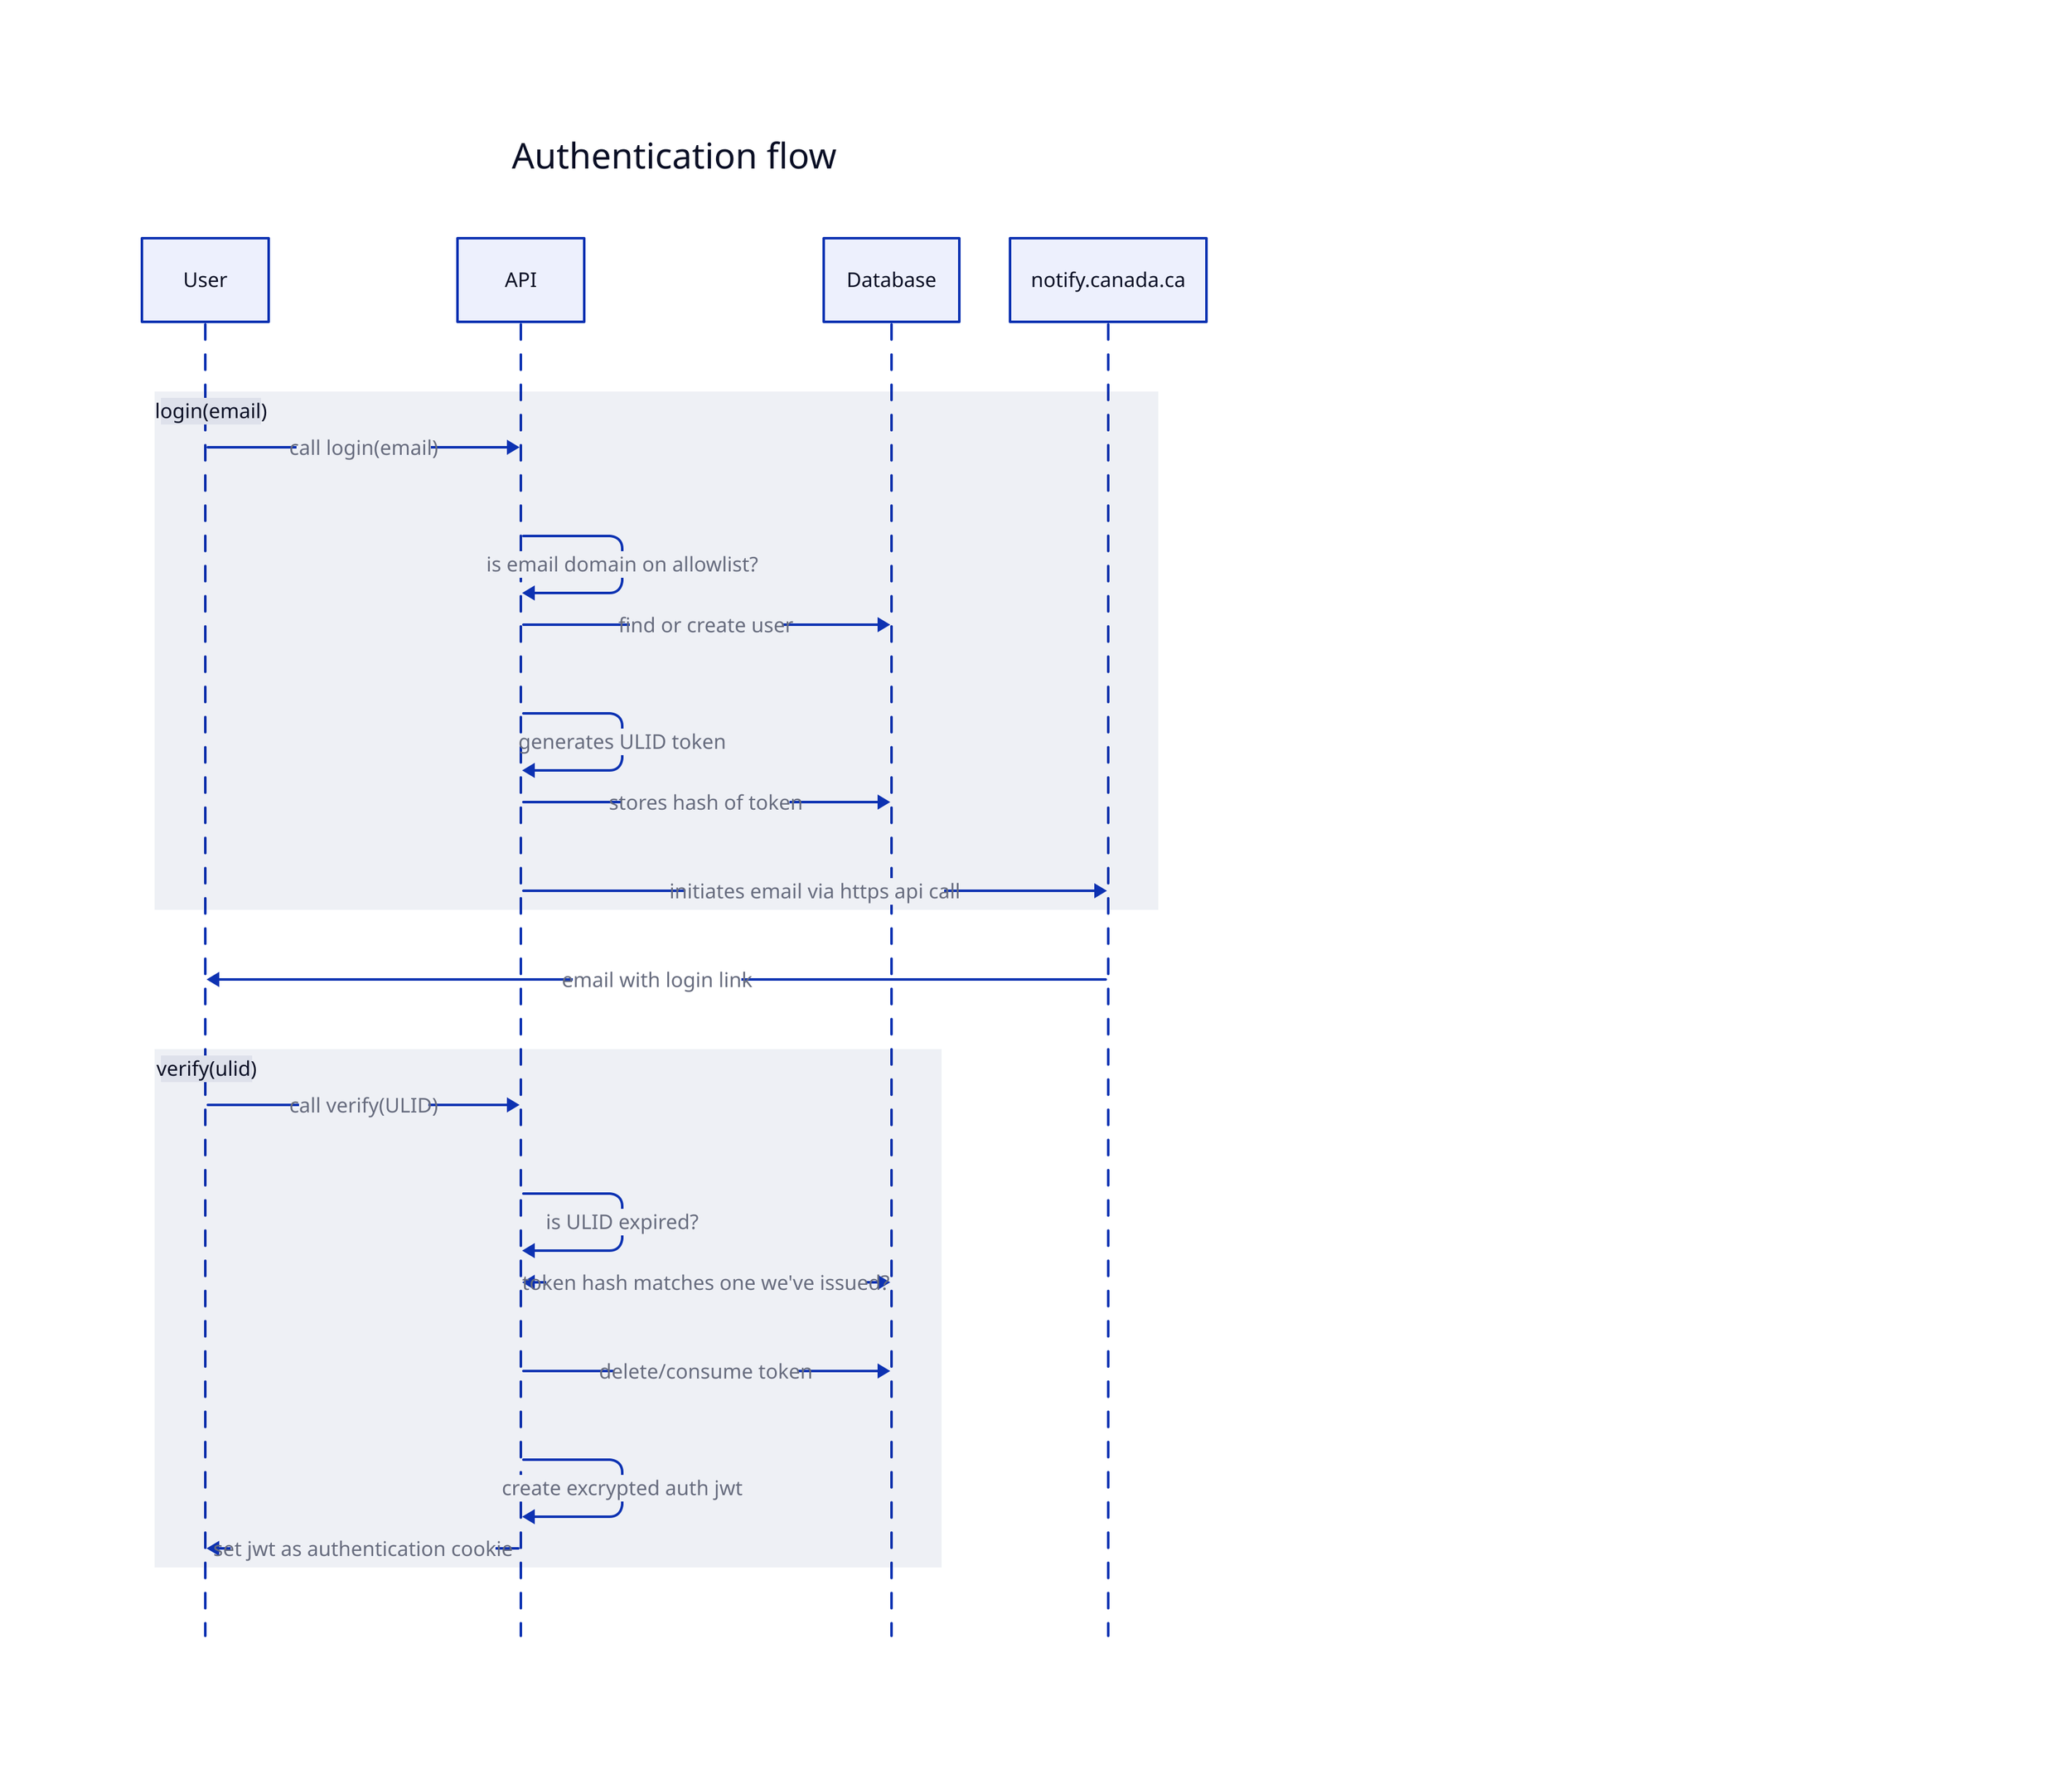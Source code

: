 magiclinks: Authentication flow {
  shape: sequence_diagram
  user: User
  api: API
  db: Database
  notify: notify.canada.ca
  login: login(email) {
    user -> api: call login(email)
    api -> api: is email domain on allowlist?
    api -> db: find or create user
    api -> api: generates ULID token
    api -> db: stores hash of token
    api -> notify: initiates email via https api call
  }
  notify -> user: email with login link
  verify: verify(ulid) {
    user -> api: call verify(ULID)
    api -> api: is ULID expired?
    api <-> db: token hash matches one we've issued?
    api -> db: delete/consume token
    api -> api: create excrypted auth jwt
    api -> user: set jwt as authentication cookie
  }
}

explaination: |md
  # Auth
  The `login(email)` and `verify(ulid)` functions <br/>are rate limited to prevent brute force guessing.

  Both these functions are restricted to accepting inputs<br/> that conform to a know format (email and ulid) preventing malicious inputs. 
|

